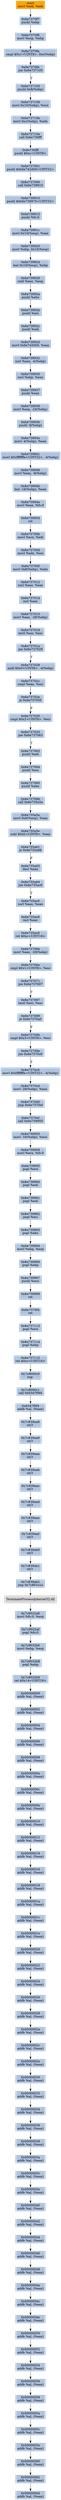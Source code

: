 digraph G {
node[shape=rectangle,style=filled,fillcolor=lightsteelblue,color=lightsteelblue]
bgcolor="transparent"
a0x6e7370f5movl_edi_edi[label="start\nmovl %edi, %edi",color="lightgrey",fillcolor="orange"];
a0x6e7370f7pushl_ebp[label="0x6e7370f7\npushl %ebp"];
a0x6e7370f8movl_esp_ebp[label="0x6e7370f8\nmovl %esp, %ebp"];
a0x6e7370facmpl_0x1UINT8_0xcebp_[label="0x6e7370fa\ncmpl $0x1<UINT8>, 0xc(%ebp)"];
a0x6e7370fejne_0x6e737105[label="0x6e7370fe\njne 0x6e737105"];
a0x6e737105pushl_0x8ebp_[label="0x6e737105\npushl 0x8(%ebp)"];
a0x6e737108movl_0x10ebp__ecx[label="0x6e737108\nmovl 0x10(%ebp), %ecx"];
a0x6e73710bmovl_0xcebp__edx[label="0x6e73710b\nmovl 0xc(%ebp), %edx"];
a0x6e73710ecall_0x6e736fff[label="0x6e73710e\ncall 0x6e736fff"];
a0x6e736fffpushl_0xcUINT8[label="0x6e736fff\npushl $0xc<UINT8>"];
a0x6e737001pushl_0x6e742d58UINT32[label="0x6e737001\npushl $0x6e742d58<UINT32>"];
a0x6e737006call_0x6e739910[label="0x6e737006\ncall 0x6e739910"];
a0x6e739910pushl_0x6e739970UINT32[label="0x6e739910\npushl $0x6e739970<UINT32>"];
a0x6e739915pushl_fs_0[label="0x6e739915\npushl %fs:0"];
a0x6e73991cmovl_0x10esp__eax[label="0x6e73991c\nmovl 0x10(%esp), %eax"];
a0x6e739920movl_ebp_0x10esp_[label="0x6e739920\nmovl %ebp, 0x10(%esp)"];
a0x6e739924leal_0x10esp__ebp[label="0x6e739924\nleal 0x10(%esp), %ebp"];
a0x6e739928subl_eax_esp[label="0x6e739928\nsubl %eax, %esp"];
a0x6e73992apushl_ebx[label="0x6e73992a\npushl %ebx"];
a0x6e73992bpushl_esi[label="0x6e73992b\npushl %esi"];
a0x6e73992cpushl_edi[label="0x6e73992c\npushl %edi"];
a0x6e73992dmovl_0x6e745000_eax[label="0x6e73992d\nmovl 0x6e745000, %eax"];
a0x6e739932xorl_eax__4ebp_[label="0x6e739932\nxorl %eax, -4(%ebp)"];
a0x6e739935xorl_ebp_eax[label="0x6e739935\nxorl %ebp, %eax"];
a0x6e739937pushl_eax[label="0x6e739937\npushl %eax"];
a0x6e739938movl_esp__24ebp_[label="0x6e739938\nmovl %esp, -24(%ebp)"];
a0x6e73993bpushl__8ebp_[label="0x6e73993b\npushl -8(%ebp)"];
a0x6e73993emovl__4ebp__eax[label="0x6e73993e\nmovl -4(%ebp), %eax"];
a0x6e739941movl_0xfffffffeUINT32__4ebp_[label="0x6e739941\nmovl $0xfffffffe<UINT32>, -4(%ebp)"];
a0x6e739948movl_eax__8ebp_[label="0x6e739948\nmovl %eax, -8(%ebp)"];
a0x6e73994bleal__16ebp__eax[label="0x6e73994b\nleal -16(%ebp), %eax"];
a0x6e73994emovl_eax_fs_0[label="0x6e73994e\nmovl %eax, %fs:0"];
a0x6e739954ret[label="0x6e739954\nret"];
a0x6e73700bmovl_ecx_edi[label="0x6e73700b\nmovl %ecx, %edi"];
a0x6e73700dmovl_edx_esi[label="0x6e73700d\nmovl %edx, %esi"];
a0x6e73700fmovl_0x8ebp__ebx[label="0x6e73700f\nmovl 0x8(%ebp), %ebx"];
a0x6e737012xorl_eax_eax[label="0x6e737012\nxorl %eax, %eax"];
a0x6e737014incl_eax[label="0x6e737014\nincl %eax"];
a0x6e737015movl_eax__28ebp_[label="0x6e737015\nmovl %eax, -28(%ebp)"];
a0x6e737018testl_esi_esi[label="0x6e737018\ntestl %esi, %esi"];
a0x6e73701ajne_0x6e737028[label="0x6e73701a\njne 0x6e737028"];
a0x6e737028andl_0x0UINT8__4ebp_[label="0x6e737028\nandl $0x0<UINT8>, -4(%ebp)"];
a0x6e73702ccmpl_eax_esi[label="0x6e73702c\ncmpl %eax, %esi"];
a0x6e73702eje_0x6e737035[label="0x6e73702e\nje 0x6e737035"];
a0x6e737030cmpl_0x2UINT8_esi[label="0x6e737030\ncmpl $0x2<UINT8>, %esi"];
a0x6e737033jne_0x6e737063[label="0x6e737033\njne 0x6e737063"];
a0x6e737063pushl_edi[label="0x6e737063\npushl %edi"];
a0x6e737064pushl_esi[label="0x6e737064\npushl %esi"];
a0x6e737065pushl_ebx[label="0x6e737065\npushl %ebx"];
a0x6e737066call_0x6e735a5a[label="0x6e737066\ncall 0x6e735a5a"];
a0x6e735a5amovl_0x8esp__eax[label="0x6e735a5a\nmovl 0x8(%esp), %eax"];
a0x6e735a5esubl_0x0UINT8_eax[label="0x6e735a5e\nsubl $0x0<UINT8>, %eax"];
a0x6e735a61je_0x6e735a98[label="0x6e735a61\nje 0x6e735a98"];
a0x6e735a63decl_eax[label="0x6e735a63\ndecl %eax"];
a0x6e735a64jne_0x6e735ac6[label="0x6e735a64\njne 0x6e735ac6"];
a0x6e735ac6xorl_eax_eax[label="0x6e735ac6\nxorl %eax, %eax"];
a0x6e735ac8incl_eax[label="0x6e735ac8\nincl %eax"];
a0x6e735ac9ret_0xcUINT16[label="0x6e735ac9\nret $0xc<UINT16>"];
a0x6e73706bmovl_eax__28ebp_[label="0x6e73706b\nmovl %eax, -28(%ebp)"];
a0x6e73706ecmpl_0x1UINT8_esi[label="0x6e73706e\ncmpl $0x1<UINT8>, %esi"];
a0x6e737071jne_0x6e737097[label="0x6e737071\njne 0x6e737097"];
a0x6e737097testl_esi_esi[label="0x6e737097\ntestl %esi, %esi"];
a0x6e737099je_0x6e7370a0[label="0x6e737099\nje 0x6e7370a0"];
a0x6e73709bcmpl_0x3UINT8_esi[label="0x6e73709b\ncmpl $0x3<UINT8>, %esi"];
a0x6e73709ejne_0x6e7370c6[label="0x6e73709e\njne 0x6e7370c6"];
a0x6e7370c6movl_0xfffffffeUINT32__4ebp_[label="0x6e7370c6\nmovl $0xfffffffe<UINT32>, -4(%ebp)"];
a0x6e7370cdmovl__28ebp__eax[label="0x6e7370cd\nmovl -28(%ebp), %eax"];
a0x6e7370d0jmp_0x6e7370ef[label="0x6e7370d0\njmp 0x6e7370ef"];
a0x6e7370efcall_0x6e739955[label="0x6e7370ef\ncall 0x6e739955"];
a0x6e739955movl__16ebp__ecx[label="0x6e739955\nmovl -16(%ebp), %ecx"];
a0x6e739958movl_ecx_fs_0[label="0x6e739958\nmovl %ecx, %fs:0"];
a0x6e73995fpopl_ecx[label="0x6e73995f\npopl %ecx"];
a0x6e739960popl_edi[label="0x6e739960\npopl %edi"];
a0x6e739961popl_edi[label="0x6e739961\npopl %edi"];
a0x6e739962popl_esi[label="0x6e739962\npopl %esi"];
a0x6e739963popl_ebx[label="0x6e739963\npopl %ebx"];
a0x6e739964movl_ebp_esp[label="0x6e739964\nmovl %ebp, %esp"];
a0x6e739966popl_ebp[label="0x6e739966\npopl %ebp"];
a0x6e739967pushl_ecx[label="0x6e739967\npushl %ecx"];
a0x6e739968ret[label="0x6e739968\nret"];
a0x6e7370f4ret[label="0x6e7370f4\nret"];
a0x6e737113popl_ecx[label="0x6e737113\npopl %ecx"];
a0x6e737114popl_ebp[label="0x6e737114\npopl %ebp"];
a0x6e737115ret_0xcUINT16[label="0x6e737115\nret $0xc<UINT16>"];
a0x7c8000c0nop_[label="0x7c8000c0\nnop "];
a0x7c8000c1call_0x63d7f9f4[label="0x7c8000c1\ncall 0x63d7f9f4"];
a0x63d7f9f4addb_al_eax_[label="0x63d7f9f4\naddb %al, (%eax)"];
a0x7c839aa8int3_[label="0x7c839aa8\nint3 "];
a0x7c839aa9int3_[label="0x7c839aa9\nint3 "];
a0x7c839aaaint3_[label="0x7c839aaa\nint3 "];
a0x7c839aabint3_[label="0x7c839aab\nint3 "];
a0x7c839aacint3_[label="0x7c839aac\nint3 "];
a0x7c839aadint3_[label="0x7c839aad\nint3 "];
a0x7c839aaeint3_[label="0x7c839aae\nint3 "];
a0x7c839aafint3_[label="0x7c839aaf\nint3 "];
a0x7c839ab0int3_[label="0x7c839ab0\nint3 "];
a0x7c839ab1int3_[label="0x7c839ab1\nint3 "];
a0x7c839ab2jmp_0x7c801e1a[label="0x7c839ab2\njmp 0x7c801e1a"];
TerminateProcess_kernel32_dll[label="TerminateProcess@kernel32.dll",color="lightgrey",fillcolor="lightgrey"];
a0x7c9032a8movl_fs_0_esp[label="0x7c9032a8\nmovl %fs:0, %esp"];
a0x7c9032afpopl_fs_0[label="0x7c9032af\npopl %fs:0"];
a0x7c9032b6movl_ebp_esp[label="0x7c9032b6\nmovl %ebp, %esp"];
a0x7c9032b8popl_ebp[label="0x7c9032b8\npopl %ebp"];
a0x7c9032b9ret_0x14UINT16[label="0x7c9032b9\nret $0x14<UINT16>"];
a0x00000000addb_al_eax_[label="0x00000000\naddb %al, (%eax)"];
a0x00000002addb_al_eax_[label="0x00000002\naddb %al, (%eax)"];
a0x00000004addb_al_eax_[label="0x00000004\naddb %al, (%eax)"];
a0x00000006addb_al_eax_[label="0x00000006\naddb %al, (%eax)"];
a0x00000008addb_al_eax_[label="0x00000008\naddb %al, (%eax)"];
a0x0000000aaddb_al_eax_[label="0x0000000a\naddb %al, (%eax)"];
a0x0000000caddb_al_eax_[label="0x0000000c\naddb %al, (%eax)"];
a0x0000000eaddb_al_eax_[label="0x0000000e\naddb %al, (%eax)"];
a0x00000010addb_al_eax_[label="0x00000010\naddb %al, (%eax)"];
a0x00000012addb_al_eax_[label="0x00000012\naddb %al, (%eax)"];
a0x00000014addb_al_eax_[label="0x00000014\naddb %al, (%eax)"];
a0x00000016addb_al_eax_[label="0x00000016\naddb %al, (%eax)"];
a0x00000018addb_al_eax_[label="0x00000018\naddb %al, (%eax)"];
a0x0000001aaddb_al_eax_[label="0x0000001a\naddb %al, (%eax)"];
a0x0000001caddb_al_eax_[label="0x0000001c\naddb %al, (%eax)"];
a0x0000001eaddb_al_eax_[label="0x0000001e\naddb %al, (%eax)"];
a0x00000020addb_al_eax_[label="0x00000020\naddb %al, (%eax)"];
a0x00000022addb_al_eax_[label="0x00000022\naddb %al, (%eax)"];
a0x00000024addb_al_eax_[label="0x00000024\naddb %al, (%eax)"];
a0x00000026addb_al_eax_[label="0x00000026\naddb %al, (%eax)"];
a0x00000028addb_al_eax_[label="0x00000028\naddb %al, (%eax)"];
a0x0000002aaddb_al_eax_[label="0x0000002a\naddb %al, (%eax)"];
a0x0000002caddb_al_eax_[label="0x0000002c\naddb %al, (%eax)"];
a0x0000002eaddb_al_eax_[label="0x0000002e\naddb %al, (%eax)"];
a0x00000030addb_al_eax_[label="0x00000030\naddb %al, (%eax)"];
a0x00000032addb_al_eax_[label="0x00000032\naddb %al, (%eax)"];
a0x00000034addb_al_eax_[label="0x00000034\naddb %al, (%eax)"];
a0x00000036addb_al_eax_[label="0x00000036\naddb %al, (%eax)"];
a0x00000038addb_al_eax_[label="0x00000038\naddb %al, (%eax)"];
a0x0000003aaddb_al_eax_[label="0x0000003a\naddb %al, (%eax)"];
a0x0000003caddb_al_eax_[label="0x0000003c\naddb %al, (%eax)"];
a0x0000003eaddb_al_eax_[label="0x0000003e\naddb %al, (%eax)"];
a0x00000040addb_al_eax_[label="0x00000040\naddb %al, (%eax)"];
a0x00000042addb_al_eax_[label="0x00000042\naddb %al, (%eax)"];
a0x00000044addb_al_eax_[label="0x00000044\naddb %al, (%eax)"];
a0x00000046addb_al_eax_[label="0x00000046\naddb %al, (%eax)"];
a0x00000048addb_al_eax_[label="0x00000048\naddb %al, (%eax)"];
a0x0000004aaddb_al_eax_[label="0x0000004a\naddb %al, (%eax)"];
a0x0000004caddb_al_eax_[label="0x0000004c\naddb %al, (%eax)"];
a0x0000004eaddb_al_eax_[label="0x0000004e\naddb %al, (%eax)"];
a0x00000050addb_al_eax_[label="0x00000050\naddb %al, (%eax)"];
a0x00000052addb_al_eax_[label="0x00000052\naddb %al, (%eax)"];
a0x00000054addb_al_eax_[label="0x00000054\naddb %al, (%eax)"];
a0x00000056addb_al_eax_[label="0x00000056\naddb %al, (%eax)"];
a0x00000058addb_al_eax_[label="0x00000058\naddb %al, (%eax)"];
a0x0000005aaddb_al_eax_[label="0x0000005a\naddb %al, (%eax)"];
a0x0000005caddb_al_eax_[label="0x0000005c\naddb %al, (%eax)"];
a0x0000005eaddb_al_eax_[label="0x0000005e\naddb %al, (%eax)"];
a0x00000060addb_al_eax_[label="0x00000060\naddb %al, (%eax)"];
a0x00000062addb_al_eax_[label="0x00000062\naddb %al, (%eax)"];
a0x00000064addb_al_eax_[label="0x00000064\naddb %al, (%eax)"];
a0x6e7370f5movl_edi_edi -> a0x6e7370f7pushl_ebp [color="#000000"];
a0x6e7370f7pushl_ebp -> a0x6e7370f8movl_esp_ebp [color="#000000"];
a0x6e7370f8movl_esp_ebp -> a0x6e7370facmpl_0x1UINT8_0xcebp_ [color="#000000"];
a0x6e7370facmpl_0x1UINT8_0xcebp_ -> a0x6e7370fejne_0x6e737105 [color="#000000"];
a0x6e7370fejne_0x6e737105 -> a0x6e737105pushl_0x8ebp_ [color="#000000",label="T"];
a0x6e737105pushl_0x8ebp_ -> a0x6e737108movl_0x10ebp__ecx [color="#000000"];
a0x6e737108movl_0x10ebp__ecx -> a0x6e73710bmovl_0xcebp__edx [color="#000000"];
a0x6e73710bmovl_0xcebp__edx -> a0x6e73710ecall_0x6e736fff [color="#000000"];
a0x6e73710ecall_0x6e736fff -> a0x6e736fffpushl_0xcUINT8 [color="#000000"];
a0x6e736fffpushl_0xcUINT8 -> a0x6e737001pushl_0x6e742d58UINT32 [color="#000000"];
a0x6e737001pushl_0x6e742d58UINT32 -> a0x6e737006call_0x6e739910 [color="#000000"];
a0x6e737006call_0x6e739910 -> a0x6e739910pushl_0x6e739970UINT32 [color="#000000"];
a0x6e739910pushl_0x6e739970UINT32 -> a0x6e739915pushl_fs_0 [color="#000000"];
a0x6e739915pushl_fs_0 -> a0x6e73991cmovl_0x10esp__eax [color="#000000"];
a0x6e73991cmovl_0x10esp__eax -> a0x6e739920movl_ebp_0x10esp_ [color="#000000"];
a0x6e739920movl_ebp_0x10esp_ -> a0x6e739924leal_0x10esp__ebp [color="#000000"];
a0x6e739924leal_0x10esp__ebp -> a0x6e739928subl_eax_esp [color="#000000"];
a0x6e739928subl_eax_esp -> a0x6e73992apushl_ebx [color="#000000"];
a0x6e73992apushl_ebx -> a0x6e73992bpushl_esi [color="#000000"];
a0x6e73992bpushl_esi -> a0x6e73992cpushl_edi [color="#000000"];
a0x6e73992cpushl_edi -> a0x6e73992dmovl_0x6e745000_eax [color="#000000"];
a0x6e73992dmovl_0x6e745000_eax -> a0x6e739932xorl_eax__4ebp_ [color="#000000"];
a0x6e739932xorl_eax__4ebp_ -> a0x6e739935xorl_ebp_eax [color="#000000"];
a0x6e739935xorl_ebp_eax -> a0x6e739937pushl_eax [color="#000000"];
a0x6e739937pushl_eax -> a0x6e739938movl_esp__24ebp_ [color="#000000"];
a0x6e739938movl_esp__24ebp_ -> a0x6e73993bpushl__8ebp_ [color="#000000"];
a0x6e73993bpushl__8ebp_ -> a0x6e73993emovl__4ebp__eax [color="#000000"];
a0x6e73993emovl__4ebp__eax -> a0x6e739941movl_0xfffffffeUINT32__4ebp_ [color="#000000"];
a0x6e739941movl_0xfffffffeUINT32__4ebp_ -> a0x6e739948movl_eax__8ebp_ [color="#000000"];
a0x6e739948movl_eax__8ebp_ -> a0x6e73994bleal__16ebp__eax [color="#000000"];
a0x6e73994bleal__16ebp__eax -> a0x6e73994emovl_eax_fs_0 [color="#000000"];
a0x6e73994emovl_eax_fs_0 -> a0x6e739954ret [color="#000000"];
a0x6e739954ret -> a0x6e73700bmovl_ecx_edi [color="#000000"];
a0x6e73700bmovl_ecx_edi -> a0x6e73700dmovl_edx_esi [color="#000000"];
a0x6e73700dmovl_edx_esi -> a0x6e73700fmovl_0x8ebp__ebx [color="#000000"];
a0x6e73700fmovl_0x8ebp__ebx -> a0x6e737012xorl_eax_eax [color="#000000"];
a0x6e737012xorl_eax_eax -> a0x6e737014incl_eax [color="#000000"];
a0x6e737014incl_eax -> a0x6e737015movl_eax__28ebp_ [color="#000000"];
a0x6e737015movl_eax__28ebp_ -> a0x6e737018testl_esi_esi [color="#000000"];
a0x6e737018testl_esi_esi -> a0x6e73701ajne_0x6e737028 [color="#000000"];
a0x6e73701ajne_0x6e737028 -> a0x6e737028andl_0x0UINT8__4ebp_ [color="#000000",label="T"];
a0x6e737028andl_0x0UINT8__4ebp_ -> a0x6e73702ccmpl_eax_esi [color="#000000"];
a0x6e73702ccmpl_eax_esi -> a0x6e73702eje_0x6e737035 [color="#000000"];
a0x6e73702eje_0x6e737035 -> a0x6e737030cmpl_0x2UINT8_esi [color="#000000",label="F"];
a0x6e737030cmpl_0x2UINT8_esi -> a0x6e737033jne_0x6e737063 [color="#000000"];
a0x6e737033jne_0x6e737063 -> a0x6e737063pushl_edi [color="#000000",label="T"];
a0x6e737063pushl_edi -> a0x6e737064pushl_esi [color="#000000"];
a0x6e737064pushl_esi -> a0x6e737065pushl_ebx [color="#000000"];
a0x6e737065pushl_ebx -> a0x6e737066call_0x6e735a5a [color="#000000"];
a0x6e737066call_0x6e735a5a -> a0x6e735a5amovl_0x8esp__eax [color="#000000"];
a0x6e735a5amovl_0x8esp__eax -> a0x6e735a5esubl_0x0UINT8_eax [color="#000000"];
a0x6e735a5esubl_0x0UINT8_eax -> a0x6e735a61je_0x6e735a98 [color="#000000"];
a0x6e735a61je_0x6e735a98 -> a0x6e735a63decl_eax [color="#000000",label="F"];
a0x6e735a63decl_eax -> a0x6e735a64jne_0x6e735ac6 [color="#000000"];
a0x6e735a64jne_0x6e735ac6 -> a0x6e735ac6xorl_eax_eax [color="#000000",label="T"];
a0x6e735ac6xorl_eax_eax -> a0x6e735ac8incl_eax [color="#000000"];
a0x6e735ac8incl_eax -> a0x6e735ac9ret_0xcUINT16 [color="#000000"];
a0x6e735ac9ret_0xcUINT16 -> a0x6e73706bmovl_eax__28ebp_ [color="#000000"];
a0x6e73706bmovl_eax__28ebp_ -> a0x6e73706ecmpl_0x1UINT8_esi [color="#000000"];
a0x6e73706ecmpl_0x1UINT8_esi -> a0x6e737071jne_0x6e737097 [color="#000000"];
a0x6e737071jne_0x6e737097 -> a0x6e737097testl_esi_esi [color="#000000",label="T"];
a0x6e737097testl_esi_esi -> a0x6e737099je_0x6e7370a0 [color="#000000"];
a0x6e737099je_0x6e7370a0 -> a0x6e73709bcmpl_0x3UINT8_esi [color="#000000",label="F"];
a0x6e73709bcmpl_0x3UINT8_esi -> a0x6e73709ejne_0x6e7370c6 [color="#000000"];
a0x6e73709ejne_0x6e7370c6 -> a0x6e7370c6movl_0xfffffffeUINT32__4ebp_ [color="#000000",label="T"];
a0x6e7370c6movl_0xfffffffeUINT32__4ebp_ -> a0x6e7370cdmovl__28ebp__eax [color="#000000"];
a0x6e7370cdmovl__28ebp__eax -> a0x6e7370d0jmp_0x6e7370ef [color="#000000"];
a0x6e7370d0jmp_0x6e7370ef -> a0x6e7370efcall_0x6e739955 [color="#000000"];
a0x6e7370efcall_0x6e739955 -> a0x6e739955movl__16ebp__ecx [color="#000000"];
a0x6e739955movl__16ebp__ecx -> a0x6e739958movl_ecx_fs_0 [color="#000000"];
a0x6e739958movl_ecx_fs_0 -> a0x6e73995fpopl_ecx [color="#000000"];
a0x6e73995fpopl_ecx -> a0x6e739960popl_edi [color="#000000"];
a0x6e739960popl_edi -> a0x6e739961popl_edi [color="#000000"];
a0x6e739961popl_edi -> a0x6e739962popl_esi [color="#000000"];
a0x6e739962popl_esi -> a0x6e739963popl_ebx [color="#000000"];
a0x6e739963popl_ebx -> a0x6e739964movl_ebp_esp [color="#000000"];
a0x6e739964movl_ebp_esp -> a0x6e739966popl_ebp [color="#000000"];
a0x6e739966popl_ebp -> a0x6e739967pushl_ecx [color="#000000"];
a0x6e739967pushl_ecx -> a0x6e739968ret [color="#000000"];
a0x6e739968ret -> a0x6e7370f4ret [color="#000000"];
a0x6e7370f4ret -> a0x6e737113popl_ecx [color="#000000"];
a0x6e737113popl_ecx -> a0x6e737114popl_ebp [color="#000000"];
a0x6e737114popl_ebp -> a0x6e737115ret_0xcUINT16 [color="#000000"];
a0x6e737115ret_0xcUINT16 -> a0x7c8000c0nop_ [color="#000000"];
a0x7c8000c0nop_ -> a0x7c8000c1call_0x63d7f9f4 [color="#000000"];
a0x7c8000c1call_0x63d7f9f4 -> a0x63d7f9f4addb_al_eax_ [color="#000000"];
a0x63d7f9f4addb_al_eax_ -> a0x7c839aa8int3_ [color="#000000"];
a0x7c839aa8int3_ -> a0x7c839aa9int3_ [color="#000000"];
a0x7c839aa9int3_ -> a0x7c839aaaint3_ [color="#000000"];
a0x7c839aaaint3_ -> a0x7c839aabint3_ [color="#000000"];
a0x7c839aabint3_ -> a0x7c839aacint3_ [color="#000000"];
a0x7c839aacint3_ -> a0x7c839aadint3_ [color="#000000"];
a0x7c839aadint3_ -> a0x7c839aaeint3_ [color="#000000"];
a0x7c839aaeint3_ -> a0x7c839aafint3_ [color="#000000"];
a0x7c839aafint3_ -> a0x7c839ab0int3_ [color="#000000"];
a0x7c839ab0int3_ -> a0x7c839ab1int3_ [color="#000000"];
a0x7c839ab1int3_ -> a0x7c839ab2jmp_0x7c801e1a [color="#000000"];
a0x7c839ab2jmp_0x7c801e1a -> TerminateProcess_kernel32_dll [color="#000000"];
TerminateProcess_kernel32_dll -> a0x7c9032a8movl_fs_0_esp [color="#000000"];
a0x7c9032a8movl_fs_0_esp -> a0x7c9032afpopl_fs_0 [color="#000000"];
a0x7c9032afpopl_fs_0 -> a0x7c9032b6movl_ebp_esp [color="#000000"];
a0x7c9032b6movl_ebp_esp -> a0x7c9032b8popl_ebp [color="#000000"];
a0x7c9032b8popl_ebp -> a0x7c9032b9ret_0x14UINT16 [color="#000000"];
a0x7c9032b9ret_0x14UINT16 -> a0x00000000addb_al_eax_ [color="#000000"];
a0x00000000addb_al_eax_ -> a0x00000002addb_al_eax_ [color="#000000"];
a0x00000002addb_al_eax_ -> a0x00000004addb_al_eax_ [color="#000000"];
a0x00000004addb_al_eax_ -> a0x00000006addb_al_eax_ [color="#000000"];
a0x00000006addb_al_eax_ -> a0x00000008addb_al_eax_ [color="#000000"];
a0x00000008addb_al_eax_ -> a0x0000000aaddb_al_eax_ [color="#000000"];
a0x0000000aaddb_al_eax_ -> a0x0000000caddb_al_eax_ [color="#000000"];
a0x0000000caddb_al_eax_ -> a0x0000000eaddb_al_eax_ [color="#000000"];
a0x0000000eaddb_al_eax_ -> a0x00000010addb_al_eax_ [color="#000000"];
a0x00000010addb_al_eax_ -> a0x00000012addb_al_eax_ [color="#000000"];
a0x00000012addb_al_eax_ -> a0x00000014addb_al_eax_ [color="#000000"];
a0x00000014addb_al_eax_ -> a0x00000016addb_al_eax_ [color="#000000"];
a0x00000016addb_al_eax_ -> a0x00000018addb_al_eax_ [color="#000000"];
a0x00000018addb_al_eax_ -> a0x0000001aaddb_al_eax_ [color="#000000"];
a0x0000001aaddb_al_eax_ -> a0x0000001caddb_al_eax_ [color="#000000"];
a0x0000001caddb_al_eax_ -> a0x0000001eaddb_al_eax_ [color="#000000"];
a0x0000001eaddb_al_eax_ -> a0x00000020addb_al_eax_ [color="#000000"];
a0x00000020addb_al_eax_ -> a0x00000022addb_al_eax_ [color="#000000"];
a0x00000022addb_al_eax_ -> a0x00000024addb_al_eax_ [color="#000000"];
a0x00000024addb_al_eax_ -> a0x00000026addb_al_eax_ [color="#000000"];
a0x00000026addb_al_eax_ -> a0x00000028addb_al_eax_ [color="#000000"];
a0x00000028addb_al_eax_ -> a0x0000002aaddb_al_eax_ [color="#000000"];
a0x0000002aaddb_al_eax_ -> a0x0000002caddb_al_eax_ [color="#000000"];
a0x0000002caddb_al_eax_ -> a0x0000002eaddb_al_eax_ [color="#000000"];
a0x0000002eaddb_al_eax_ -> a0x00000030addb_al_eax_ [color="#000000"];
a0x00000030addb_al_eax_ -> a0x00000032addb_al_eax_ [color="#000000"];
a0x00000032addb_al_eax_ -> a0x00000034addb_al_eax_ [color="#000000"];
a0x00000034addb_al_eax_ -> a0x00000036addb_al_eax_ [color="#000000"];
a0x00000036addb_al_eax_ -> a0x00000038addb_al_eax_ [color="#000000"];
a0x00000038addb_al_eax_ -> a0x0000003aaddb_al_eax_ [color="#000000"];
a0x0000003aaddb_al_eax_ -> a0x0000003caddb_al_eax_ [color="#000000"];
a0x0000003caddb_al_eax_ -> a0x0000003eaddb_al_eax_ [color="#000000"];
a0x0000003eaddb_al_eax_ -> a0x00000040addb_al_eax_ [color="#000000"];
a0x00000040addb_al_eax_ -> a0x00000042addb_al_eax_ [color="#000000"];
a0x00000042addb_al_eax_ -> a0x00000044addb_al_eax_ [color="#000000"];
a0x00000044addb_al_eax_ -> a0x00000046addb_al_eax_ [color="#000000"];
a0x00000046addb_al_eax_ -> a0x00000048addb_al_eax_ [color="#000000"];
a0x00000048addb_al_eax_ -> a0x0000004aaddb_al_eax_ [color="#000000"];
a0x0000004aaddb_al_eax_ -> a0x0000004caddb_al_eax_ [color="#000000"];
a0x0000004caddb_al_eax_ -> a0x0000004eaddb_al_eax_ [color="#000000"];
a0x0000004eaddb_al_eax_ -> a0x00000050addb_al_eax_ [color="#000000"];
a0x00000050addb_al_eax_ -> a0x00000052addb_al_eax_ [color="#000000"];
a0x00000052addb_al_eax_ -> a0x00000054addb_al_eax_ [color="#000000"];
a0x00000054addb_al_eax_ -> a0x00000056addb_al_eax_ [color="#000000"];
a0x00000056addb_al_eax_ -> a0x00000058addb_al_eax_ [color="#000000"];
a0x00000058addb_al_eax_ -> a0x0000005aaddb_al_eax_ [color="#000000"];
a0x0000005aaddb_al_eax_ -> a0x0000005caddb_al_eax_ [color="#000000"];
a0x0000005caddb_al_eax_ -> a0x0000005eaddb_al_eax_ [color="#000000"];
a0x0000005eaddb_al_eax_ -> a0x00000060addb_al_eax_ [color="#000000"];
a0x00000060addb_al_eax_ -> a0x00000062addb_al_eax_ [color="#000000"];
a0x00000062addb_al_eax_ -> a0x00000064addb_al_eax_ [color="#000000"];
}
